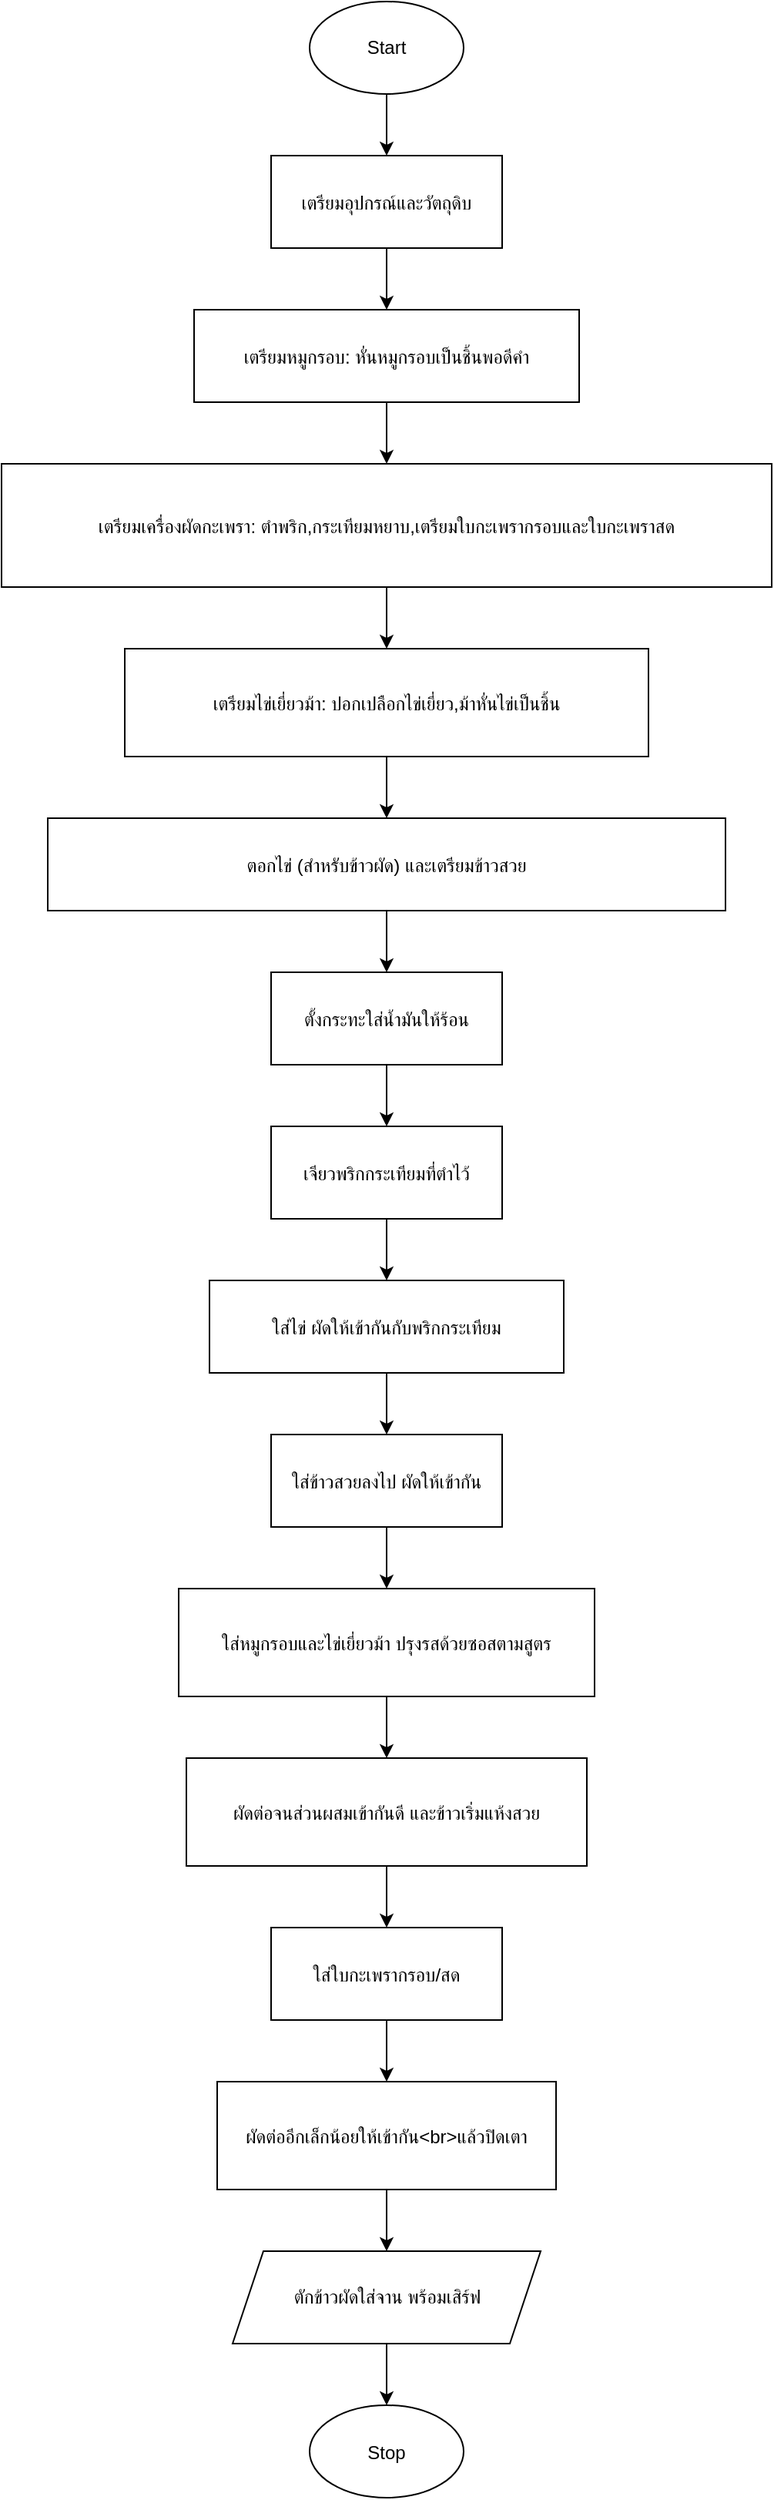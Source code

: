 <mxfile version="28.2.5">
  <diagram name="Page-1" id="JsZyyuujacY8jrAPObdZ">
    <mxGraphModel dx="1593" dy="892" grid="1" gridSize="10" guides="1" tooltips="1" connect="1" arrows="1" fold="1" page="1" pageScale="1" pageWidth="850" pageHeight="1100" math="0" shadow="0">
      <root>
        <mxCell id="0" />
        <mxCell id="1" parent="0" />
        <mxCell id="Vz-E_x0628p7T2Q_pS6i-1" value="Start" style="strokeWidth:2;html:1;shape=mxgraph.flowchart.start_1;whiteSpace=wrap;" vertex="1" parent="1">
          <mxGeometry x="375" y="40" width="100" height="60" as="geometry" />
        </mxCell>
        <mxCell id="Vz-E_x0628p7T2Q_pS6i-2" value="เตรียมอุปกรณ์และวัตถุดิบ" style="whiteSpace:wrap;html:1;strokeWidth:2;" vertex="1" parent="1">
          <mxGeometry x="350" y="140" width="150" height="60" as="geometry" />
        </mxCell>
        <mxCell id="Vz-E_x0628p7T2Q_pS6i-3" value="" style="edgeStyle=orthogonalEdgeStyle;rounded=0;orthogonalLoop=1;jettySize=auto;html=1;exitX=0.5;exitY=1;exitDx=0;exitDy=0;entryX=0.5;entryY=0;entryDx=0;entryDy=0;" edge="1" parent="1" source="Vz-E_x0628p7T2Q_pS6i-1" target="Vz-E_x0628p7T2Q_pS6i-2">
          <mxGeometry relative="1" as="geometry" />
        </mxCell>
        <mxCell id="Vz-E_x0628p7T2Q_pS6i-4" value="เตรียมหมูกรอบ: หั่นหมูกรอบเป็นชิ้นพอดีคำ" style="whiteSpace:wrap;html:1;strokeWidth:2;" vertex="1" parent="1">
          <mxGeometry x="300" y="240" width="250" height="60" as="geometry" />
        </mxCell>
        <mxCell id="Vz-E_x0628p7T2Q_pS6i-5" value="" style="edgeStyle=orthogonalEdgeStyle;rounded=0;orthogonalLoop=1;jettySize=auto;html=1;exitX=0.5;exitY=1;exitDx=0;exitDy=0;entryX=0.5;entryY=0;entryDx=0;entryDy=0;" edge="1" parent="1" source="Vz-E_x0628p7T2Q_pS6i-2" target="Vz-E_x0628p7T2Q_pS6i-4">
          <mxGeometry relative="1" as="geometry" />
        </mxCell>
        <mxCell id="Vz-E_x0628p7T2Q_pS6i-6" value="เตรียมเครื่องผัดกะเพรา: ตำพริก,กระเทียมหยาบ,เตรียมใบกะเพรากรอบและใบกะเพราสด" style="whiteSpace:wrap;html:1;strokeWidth:2;" vertex="1" parent="1">
          <mxGeometry x="175" y="340" width="500" height="80" as="geometry" />
        </mxCell>
        <mxCell id="Vz-E_x0628p7T2Q_pS6i-7" value="" style="edgeStyle=orthogonalEdgeStyle;rounded=0;orthogonalLoop=1;jettySize=auto;html=1;exitX=0.5;exitY=1;exitDx=0;exitDy=0;entryX=0.5;entryY=0;entryDx=0;entryDy=0;" edge="1" parent="1" source="Vz-E_x0628p7T2Q_pS6i-4" target="Vz-E_x0628p7T2Q_pS6i-6">
          <mxGeometry relative="1" as="geometry" />
        </mxCell>
        <mxCell id="Vz-E_x0628p7T2Q_pS6i-8" value="เตรียมไข่เยี่ยวม้า: ปอกเปลือกไข่เยี่ยว,ม้าหั่นไข่เป็นชิ้น" style="whiteSpace:wrap;html:1;strokeWidth:2;" vertex="1" parent="1">
          <mxGeometry x="255" y="460" width="340" height="70" as="geometry" />
        </mxCell>
        <mxCell id="Vz-E_x0628p7T2Q_pS6i-9" value="" style="edgeStyle=orthogonalEdgeStyle;rounded=0;orthogonalLoop=1;jettySize=auto;html=1;exitX=0.5;exitY=1;exitDx=0;exitDy=0;entryX=0.5;entryY=0;entryDx=0;entryDy=0;" edge="1" parent="1" source="Vz-E_x0628p7T2Q_pS6i-6" target="Vz-E_x0628p7T2Q_pS6i-8">
          <mxGeometry relative="1" as="geometry" />
        </mxCell>
        <mxCell id="Vz-E_x0628p7T2Q_pS6i-10" value="ตอกไข่ (สำหรับข้าวผัด) และเตรียมข้าวสวย" style="whiteSpace:wrap;html:1;strokeWidth:2;" vertex="1" parent="1">
          <mxGeometry x="205" y="570" width="440" height="60" as="geometry" />
        </mxCell>
        <mxCell id="Vz-E_x0628p7T2Q_pS6i-11" value="" style="edgeStyle=orthogonalEdgeStyle;rounded=0;orthogonalLoop=1;jettySize=auto;html=1;exitX=0.5;exitY=1;exitDx=0;exitDy=0;entryX=0.5;entryY=0;entryDx=0;entryDy=0;" edge="1" parent="1" source="Vz-E_x0628p7T2Q_pS6i-8" target="Vz-E_x0628p7T2Q_pS6i-10">
          <mxGeometry relative="1" as="geometry" />
        </mxCell>
        <mxCell id="Vz-E_x0628p7T2Q_pS6i-12" value="ตั้งกระทะใส่น้ำมันให้ร้อน" style="whiteSpace:wrap;html:1;strokeWidth:2;" vertex="1" parent="1">
          <mxGeometry x="350" y="670" width="150" height="60" as="geometry" />
        </mxCell>
        <mxCell id="Vz-E_x0628p7T2Q_pS6i-13" value="" style="edgeStyle=orthogonalEdgeStyle;rounded=0;orthogonalLoop=1;jettySize=auto;html=1;exitX=0.5;exitY=1;exitDx=0;exitDy=0;entryX=0.5;entryY=0;entryDx=0;entryDy=0;" edge="1" parent="1" source="Vz-E_x0628p7T2Q_pS6i-10" target="Vz-E_x0628p7T2Q_pS6i-12">
          <mxGeometry relative="1" as="geometry" />
        </mxCell>
        <mxCell id="Vz-E_x0628p7T2Q_pS6i-14" value="เจียวพริกกระเทียมที่ตำไว้" style="whiteSpace:wrap;html:1;strokeWidth:2;" vertex="1" parent="1">
          <mxGeometry x="350" y="770" width="150" height="60" as="geometry" />
        </mxCell>
        <mxCell id="Vz-E_x0628p7T2Q_pS6i-15" value="" style="edgeStyle=orthogonalEdgeStyle;rounded=0;orthogonalLoop=1;jettySize=auto;html=1;exitX=0.5;exitY=1;exitDx=0;exitDy=0;entryX=0.5;entryY=0;entryDx=0;entryDy=0;" edge="1" parent="1" source="Vz-E_x0628p7T2Q_pS6i-12" target="Vz-E_x0628p7T2Q_pS6i-14">
          <mxGeometry relative="1" as="geometry" />
        </mxCell>
        <mxCell id="Vz-E_x0628p7T2Q_pS6i-16" value="ใส่ไข่ ผัดให้เข้ากันกับพริกกระเทียม" style="whiteSpace:wrap;html:1;strokeWidth:2;" vertex="1" parent="1">
          <mxGeometry x="310" y="870" width="230" height="60" as="geometry" />
        </mxCell>
        <mxCell id="Vz-E_x0628p7T2Q_pS6i-17" value="" style="edgeStyle=orthogonalEdgeStyle;rounded=0;orthogonalLoop=1;jettySize=auto;html=1;exitX=0.5;exitY=1;exitDx=0;exitDy=0;entryX=0.5;entryY=0;entryDx=0;entryDy=0;" edge="1" parent="1" source="Vz-E_x0628p7T2Q_pS6i-14" target="Vz-E_x0628p7T2Q_pS6i-16">
          <mxGeometry relative="1" as="geometry" />
        </mxCell>
        <mxCell id="Vz-E_x0628p7T2Q_pS6i-18" value="ใส่ข้าวสวยลงไป ผัดให้เข้ากัน" style="whiteSpace:wrap;html:1;strokeWidth:2;" vertex="1" parent="1">
          <mxGeometry x="350" y="970" width="150" height="60" as="geometry" />
        </mxCell>
        <mxCell id="Vz-E_x0628p7T2Q_pS6i-19" value="" style="edgeStyle=orthogonalEdgeStyle;rounded=0;orthogonalLoop=1;jettySize=auto;html=1;exitX=0.5;exitY=1;exitDx=0;exitDy=0;entryX=0.5;entryY=0;entryDx=0;entryDy=0;" edge="1" parent="1" source="Vz-E_x0628p7T2Q_pS6i-16" target="Vz-E_x0628p7T2Q_pS6i-18">
          <mxGeometry relative="1" as="geometry" />
        </mxCell>
        <mxCell id="Vz-E_x0628p7T2Q_pS6i-20" value="ใส่หมูกรอบและไข่เยี่ยวม้า ปรุงรสด้วยซอสตามสูตร" style="whiteSpace:wrap;html:1;strokeWidth:2;" vertex="1" parent="1">
          <mxGeometry x="290" y="1070" width="270" height="70" as="geometry" />
        </mxCell>
        <mxCell id="Vz-E_x0628p7T2Q_pS6i-21" value="" style="edgeStyle=orthogonalEdgeStyle;rounded=0;orthogonalLoop=1;jettySize=auto;html=1;exitX=0.5;exitY=1;exitDx=0;exitDy=0;entryX=0.5;entryY=0;entryDx=0;entryDy=0;" edge="1" parent="1" source="Vz-E_x0628p7T2Q_pS6i-18" target="Vz-E_x0628p7T2Q_pS6i-20">
          <mxGeometry relative="1" as="geometry" />
        </mxCell>
        <mxCell id="Vz-E_x0628p7T2Q_pS6i-22" value="ผัดต่อจนส่วนผสมเข้ากันดี และข้าวเริ่มแห้งสวย" style="whiteSpace:wrap;html:1;strokeWidth:2;" vertex="1" parent="1">
          <mxGeometry x="295" y="1180" width="260" height="70" as="geometry" />
        </mxCell>
        <mxCell id="Vz-E_x0628p7T2Q_pS6i-23" value="" style="edgeStyle=orthogonalEdgeStyle;rounded=0;orthogonalLoop=1;jettySize=auto;html=1;exitX=0.5;exitY=1;exitDx=0;exitDy=0;entryX=0.5;entryY=0;entryDx=0;entryDy=0;" edge="1" parent="1" source="Vz-E_x0628p7T2Q_pS6i-20" target="Vz-E_x0628p7T2Q_pS6i-22">
          <mxGeometry relative="1" as="geometry" />
        </mxCell>
        <mxCell id="Vz-E_x0628p7T2Q_pS6i-24" value="ใส่ใบกะเพรากรอบ/สด" style="whiteSpace:wrap;html:1;strokeWidth:2;" vertex="1" parent="1">
          <mxGeometry x="350" y="1290" width="150" height="60" as="geometry" />
        </mxCell>
        <mxCell id="Vz-E_x0628p7T2Q_pS6i-25" value="" style="edgeStyle=orthogonalEdgeStyle;rounded=0;orthogonalLoop=1;jettySize=auto;html=1;exitX=0.5;exitY=1;exitDx=0;exitDy=0;entryX=0.5;entryY=0;entryDx=0;entryDy=0;" edge="1" parent="1" source="Vz-E_x0628p7T2Q_pS6i-22" target="Vz-E_x0628p7T2Q_pS6i-24">
          <mxGeometry relative="1" as="geometry" />
        </mxCell>
        <mxCell id="Vz-E_x0628p7T2Q_pS6i-26" value="ผัดต่ออีกเล็กน้อยให้เข้ากัน&lt;br&gt;แล้วปิดเตา" style="whiteSpace:wrap;html:1;strokeWidth:2;" vertex="1" parent="1">
          <mxGeometry x="315" y="1390" width="220" height="70" as="geometry" />
        </mxCell>
        <mxCell id="Vz-E_x0628p7T2Q_pS6i-27" value="" style="edgeStyle=orthogonalEdgeStyle;rounded=0;orthogonalLoop=1;jettySize=auto;html=1;exitX=0.5;exitY=1;exitDx=0;exitDy=0;entryX=0.5;entryY=0;entryDx=0;entryDy=0;" edge="1" parent="1" source="Vz-E_x0628p7T2Q_pS6i-24" target="Vz-E_x0628p7T2Q_pS6i-26">
          <mxGeometry relative="1" as="geometry" />
        </mxCell>
        <mxCell id="Vz-E_x0628p7T2Q_pS6i-28" value="ตักข้าวผัดใส่จาน พร้อมเสิร์ฟ" style="shape=parallelogram;perimeter=parallelogramPerimeter;whiteSpace:wrap;html=1;fixedSize=1;" vertex="1" parent="1">
          <mxGeometry x="325" y="1500" width="200" height="60" as="geometry" />
        </mxCell>
        <mxCell id="Vz-E_x0628p7T2Q_pS6i-29" value="" style="edgeStyle=orthogonalEdgeStyle;rounded=0;orthogonalLoop=1;jettySize=auto;html=1;exitX=0.5;exitY=1;exitDx=0;exitDy=0;entryX=0.5;entryY=0;entryDx=0;entryDy=0;" edge="1" parent="1" source="Vz-E_x0628p7T2Q_pS6i-26" target="Vz-E_x0628p7T2Q_pS6i-28">
          <mxGeometry relative="1" as="geometry" />
        </mxCell>
        <mxCell id="Vz-E_x0628p7T2Q_pS6i-30" value="Stop" style="strokeWidth:2;html:1;shape=mxgraph.flowchart.start_1;whiteSpace:wrap;" vertex="1" parent="1">
          <mxGeometry x="375" y="1600" width="100" height="60" as="geometry" />
        </mxCell>
        <mxCell id="Vz-E_x0628p7T2Q_pS6i-31" value="" style="edgeStyle=orthogonalEdgeStyle;rounded=0;orthogonalLoop=1;jettySize=auto;html=1;exitX=0.5;exitY=1;exitDx=0;exitDy=0;entryX=0.5;entryY=0;entryDx=0;entryDy=0;entryPerimeter=0;" edge="1" parent="1" source="Vz-E_x0628p7T2Q_pS6i-28" target="Vz-E_x0628p7T2Q_pS6i-30">
          <mxGeometry relative="1" as="geometry" />
        </mxCell>
      </root>
    </mxGraphModel>
  </diagram>
</mxfile>
